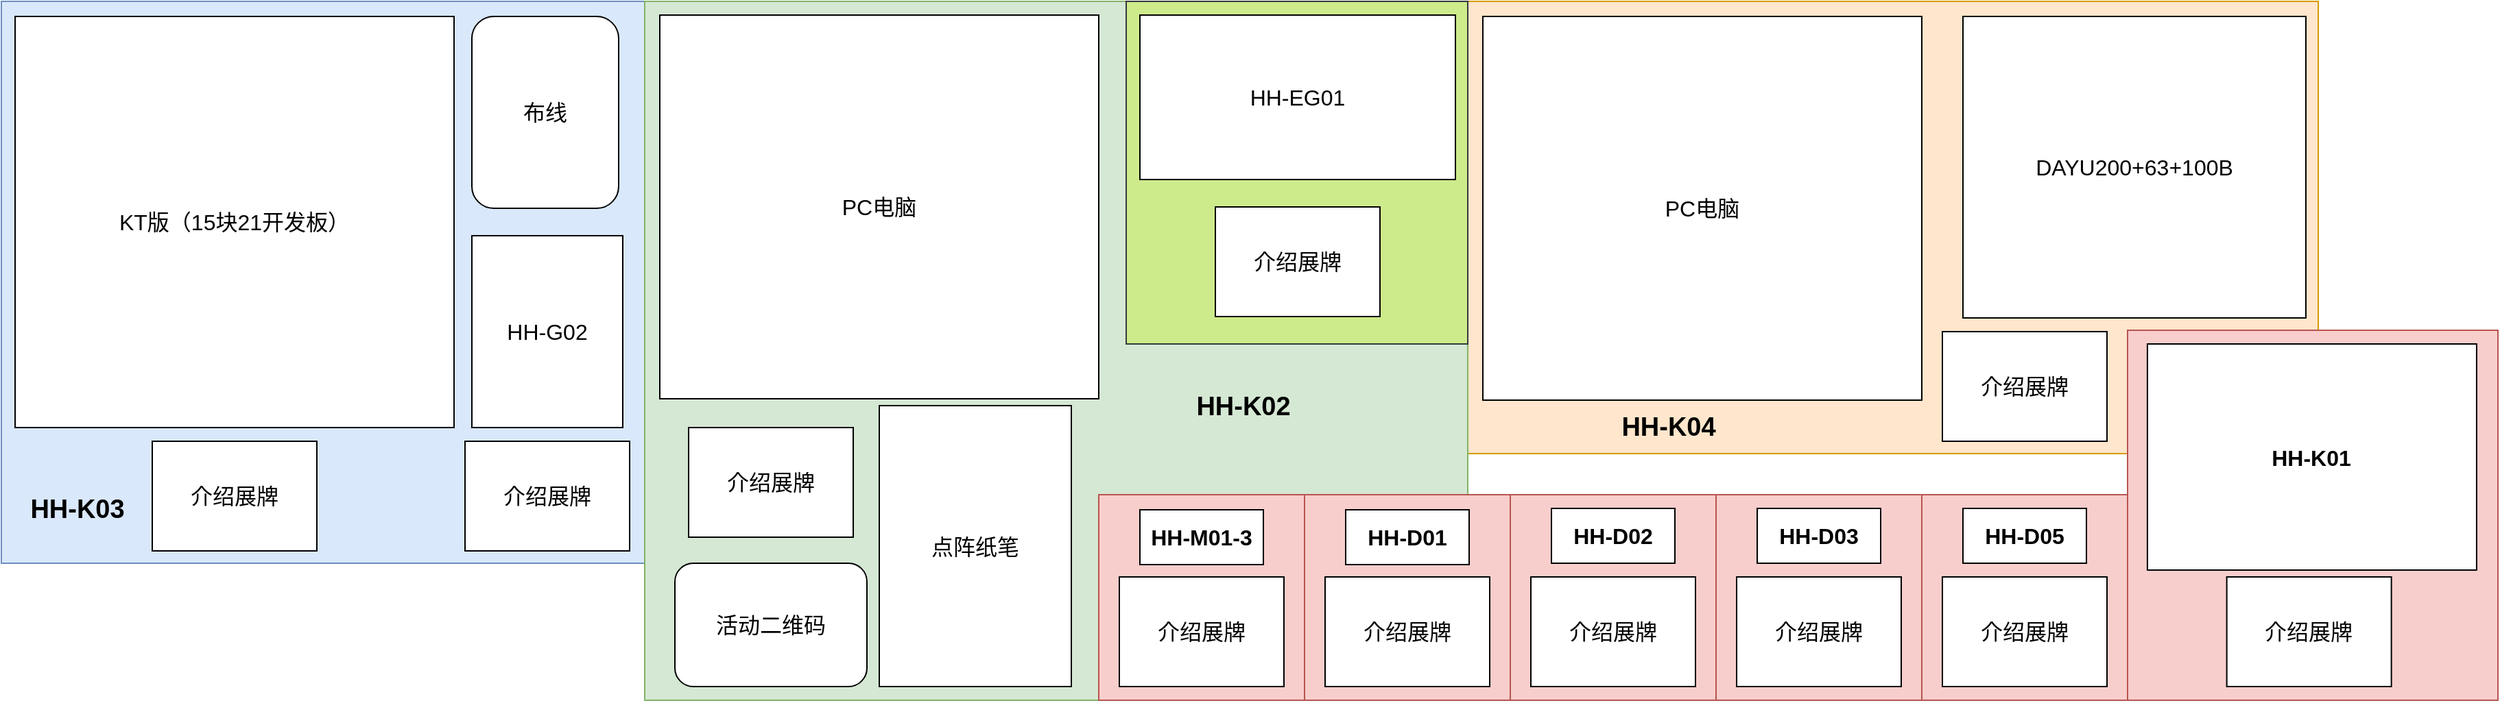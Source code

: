 <mxfile version="24.8.2">
  <diagram name="第 1 页" id="nnJi8OWh8MLcr6O-uTRx">
    <mxGraphModel dx="3160" dy="2347" grid="1" gridSize="10" guides="1" tooltips="1" connect="1" arrows="1" fold="1" page="1" pageScale="1" pageWidth="827" pageHeight="1169" math="0" shadow="0">
      <root>
        <mxCell id="0" />
        <mxCell id="1" parent="0" />
        <mxCell id="zw7JEHPBCJFOiCwySAU9-60" value="" style="rounded=0;whiteSpace=wrap;html=1;fillColor=#dae8fc;strokeColor=#6c8ebf;fontSize=16;" vertex="1" parent="1">
          <mxGeometry x="-580" y="-121" width="470" height="410" as="geometry" />
        </mxCell>
        <mxCell id="zw7JEHPBCJFOiCwySAU9-54" value="" style="rounded=0;whiteSpace=wrap;html=1;fillColor=#ffe6cc;strokeColor=#d79b00;fontSize=16;" vertex="1" parent="1">
          <mxGeometry x="489" y="-121" width="620" height="330" as="geometry" />
        </mxCell>
        <mxCell id="zw7JEHPBCJFOiCwySAU9-25" value="" style="group;fontSize=16;" vertex="1" connectable="0" parent="1">
          <mxGeometry x="670" y="239" width="150" height="150" as="geometry" />
        </mxCell>
        <mxCell id="zw7JEHPBCJFOiCwySAU9-6" value="" style="rounded=0;whiteSpace=wrap;html=1;fontSize=16;fillColor=#f8cecc;strokeColor=#b85450;" vertex="1" parent="zw7JEHPBCJFOiCwySAU9-25">
          <mxGeometry width="150" height="150" as="geometry" />
        </mxCell>
        <mxCell id="zw7JEHPBCJFOiCwySAU9-15" value="&lt;font style=&quot;font-size: 16px;&quot;&gt;&lt;b&gt;HH-D03&lt;/b&gt;&lt;/font&gt;" style="rounded=0;whiteSpace=wrap;html=1;fontSize=16;" vertex="1" parent="zw7JEHPBCJFOiCwySAU9-25">
          <mxGeometry x="30" y="10" width="90" height="40" as="geometry" />
        </mxCell>
        <mxCell id="zw7JEHPBCJFOiCwySAU9-16" value="介绍展牌" style="rounded=0;whiteSpace=wrap;html=1;fontSize=16;" vertex="1" parent="zw7JEHPBCJFOiCwySAU9-25">
          <mxGeometry x="15" y="60" width="120" height="80" as="geometry" />
        </mxCell>
        <mxCell id="zw7JEHPBCJFOiCwySAU9-26" value="" style="group;fontSize=16;fillColor=#f8cecc;strokeColor=#b85450;" vertex="1" connectable="0" parent="1">
          <mxGeometry x="820" y="239" width="150" height="150" as="geometry" />
        </mxCell>
        <mxCell id="zw7JEHPBCJFOiCwySAU9-7" value="" style="rounded=0;whiteSpace=wrap;html=1;fontSize=16;fillColor=#f8cecc;strokeColor=#b85450;" vertex="1" parent="zw7JEHPBCJFOiCwySAU9-26">
          <mxGeometry width="150" height="150" as="geometry" />
        </mxCell>
        <mxCell id="zw7JEHPBCJFOiCwySAU9-17" value="&lt;font style=&quot;font-size: 16px;&quot;&gt;HH-D05&lt;/font&gt;" style="rounded=0;whiteSpace=wrap;html=1;fontSize=16;fontStyle=1" vertex="1" parent="zw7JEHPBCJFOiCwySAU9-26">
          <mxGeometry x="30" y="10" width="90" height="40" as="geometry" />
        </mxCell>
        <mxCell id="zw7JEHPBCJFOiCwySAU9-18" value="介绍展牌" style="rounded=0;whiteSpace=wrap;html=1;fontSize=16;" vertex="1" parent="zw7JEHPBCJFOiCwySAU9-26">
          <mxGeometry x="15" y="60" width="120" height="80" as="geometry" />
        </mxCell>
        <mxCell id="zw7JEHPBCJFOiCwySAU9-38" value="KT版（15块21开发板）" style="rounded=0;whiteSpace=wrap;html=1;fontSize=16;" vertex="1" parent="1">
          <mxGeometry x="-570" y="-110" width="320" height="300" as="geometry" />
        </mxCell>
        <mxCell id="zw7JEHPBCJFOiCwySAU9-39" value="" style="group;fontSize=16;fillColor=#f8cecc;strokeColor=#b85450;" vertex="1" connectable="0" parent="1">
          <mxGeometry x="-111" y="-121" width="600" height="510" as="geometry" />
        </mxCell>
        <mxCell id="zw7JEHPBCJFOiCwySAU9-37" value="" style="rounded=0;whiteSpace=wrap;html=1;fontSize=16;fillColor=#d5e8d4;strokeColor=#82b366;" vertex="1" parent="zw7JEHPBCJFOiCwySAU9-39">
          <mxGeometry width="600" height="510" as="geometry" />
        </mxCell>
        <mxCell id="zw7JEHPBCJFOiCwySAU9-30" value="PC电脑" style="rounded=0;whiteSpace=wrap;html=1;fontSize=16;" vertex="1" parent="zw7JEHPBCJFOiCwySAU9-39">
          <mxGeometry x="11" y="10" width="320" height="280" as="geometry" />
        </mxCell>
        <mxCell id="zw7JEHPBCJFOiCwySAU9-31" value="点阵纸笔" style="rounded=0;whiteSpace=wrap;html=1;fontSize=16;" vertex="1" parent="zw7JEHPBCJFOiCwySAU9-39">
          <mxGeometry x="171" y="295" width="140" height="205" as="geometry" />
        </mxCell>
        <mxCell id="zw7JEHPBCJFOiCwySAU9-32" value="介绍展牌" style="rounded=0;whiteSpace=wrap;html=1;fontSize=16;" vertex="1" parent="zw7JEHPBCJFOiCwySAU9-39">
          <mxGeometry x="32" y="311" width="120" height="80" as="geometry" />
        </mxCell>
        <mxCell id="zw7JEHPBCJFOiCwySAU9-61" value="" style="rounded=0;whiteSpace=wrap;html=1;fillColor=#cdeb8b;strokeColor=#36393d;fontSize=16;" vertex="1" parent="zw7JEHPBCJFOiCwySAU9-39">
          <mxGeometry x="351" width="249" height="250" as="geometry" />
        </mxCell>
        <mxCell id="zw7JEHPBCJFOiCwySAU9-33" value="HH-EG01" style="rounded=0;whiteSpace=wrap;html=1;fontSize=16;" vertex="1" parent="zw7JEHPBCJFOiCwySAU9-39">
          <mxGeometry x="361" y="10" width="230" height="120" as="geometry" />
        </mxCell>
        <mxCell id="zw7JEHPBCJFOiCwySAU9-34" value="介绍展牌" style="rounded=0;whiteSpace=wrap;html=1;fontSize=16;" vertex="1" parent="zw7JEHPBCJFOiCwySAU9-39">
          <mxGeometry x="416" y="150" width="120" height="80" as="geometry" />
        </mxCell>
        <mxCell id="zw7JEHPBCJFOiCwySAU9-23" value="" style="group;fontSize=16;fontStyle=1" vertex="1" connectable="0" parent="zw7JEHPBCJFOiCwySAU9-39">
          <mxGeometry x="331" y="350" width="150" height="150" as="geometry" />
        </mxCell>
        <mxCell id="zw7JEHPBCJFOiCwySAU9-1" value="" style="rounded=0;whiteSpace=wrap;html=1;fontSize=16;fillColor=#f8cecc;strokeColor=#b85450;" vertex="1" parent="zw7JEHPBCJFOiCwySAU9-23">
          <mxGeometry y="10" width="150" height="150" as="geometry" />
        </mxCell>
        <mxCell id="zw7JEHPBCJFOiCwySAU9-9" value="HH-M01-3" style="rounded=0;whiteSpace=wrap;html=1;fontSize=16;fontStyle=1" vertex="1" parent="zw7JEHPBCJFOiCwySAU9-23">
          <mxGeometry x="30" y="21" width="90" height="40" as="geometry" />
        </mxCell>
        <mxCell id="zw7JEHPBCJFOiCwySAU9-10" value="介绍展牌" style="rounded=0;whiteSpace=wrap;html=1;fontSize=16;" vertex="1" parent="zw7JEHPBCJFOiCwySAU9-23">
          <mxGeometry x="15" y="70" width="120" height="80" as="geometry" />
        </mxCell>
        <mxCell id="zw7JEHPBCJFOiCwySAU9-35" value="活动二维码" style="rounded=1;whiteSpace=wrap;html=1;fontSize=16;" vertex="1" parent="zw7JEHPBCJFOiCwySAU9-39">
          <mxGeometry x="22" y="410" width="140" height="90" as="geometry" />
        </mxCell>
        <mxCell id="zw7JEHPBCJFOiCwySAU9-62" value="HH-K02" style="text;html=1;align=center;verticalAlign=middle;resizable=0;points=[];autosize=1;strokeColor=none;fillColor=none;fontSize=19;fontStyle=1" vertex="1" parent="zw7JEHPBCJFOiCwySAU9-39">
          <mxGeometry x="391" y="276" width="90" height="40" as="geometry" />
        </mxCell>
        <mxCell id="zw7JEHPBCJFOiCwySAU9-42" value="" style="group;fontSize=16;fillColor=#f8cecc;strokeColor=#b85450;" vertex="1" connectable="0" parent="1">
          <mxGeometry x="970" y="119" width="270" height="270" as="geometry" />
        </mxCell>
        <mxCell id="zw7JEHPBCJFOiCwySAU9-19" value="" style="rounded=0;whiteSpace=wrap;html=1;fontSize=16;fillColor=#f8cecc;strokeColor=#b85450;" vertex="1" parent="zw7JEHPBCJFOiCwySAU9-42">
          <mxGeometry width="270" height="270" as="geometry" />
        </mxCell>
        <mxCell id="zw7JEHPBCJFOiCwySAU9-28" value="&lt;font style=&quot;font-size: 16px;&quot;&gt;HH-K01&lt;/font&gt;" style="rounded=0;whiteSpace=wrap;html=1;fontSize=16;fontStyle=1" vertex="1" parent="zw7JEHPBCJFOiCwySAU9-42">
          <mxGeometry x="14.464" y="10" width="240" height="165" as="geometry" />
        </mxCell>
        <mxCell id="zw7JEHPBCJFOiCwySAU9-29" value="介绍展牌" style="rounded=0;whiteSpace=wrap;html=1;fontSize=16;" vertex="1" parent="zw7JEHPBCJFOiCwySAU9-42">
          <mxGeometry x="72.321" y="180" width="120" height="80" as="geometry" />
        </mxCell>
        <mxCell id="zw7JEHPBCJFOiCwySAU9-22" value="" style="group;fontSize=16;" vertex="1" connectable="0" parent="1">
          <mxGeometry x="370" y="240" width="150" height="150" as="geometry" />
        </mxCell>
        <mxCell id="zw7JEHPBCJFOiCwySAU9-44" value="" style="group;fontSize=16;" vertex="1" connectable="0" parent="zw7JEHPBCJFOiCwySAU9-22">
          <mxGeometry width="150" height="150" as="geometry" />
        </mxCell>
        <mxCell id="zw7JEHPBCJFOiCwySAU9-3" value="" style="rounded=0;whiteSpace=wrap;html=1;fontSize=16;fillColor=#f8cecc;strokeColor=#b85450;" vertex="1" parent="zw7JEHPBCJFOiCwySAU9-44">
          <mxGeometry y="-1" width="150" height="150" as="geometry" />
        </mxCell>
        <mxCell id="zw7JEHPBCJFOiCwySAU9-11" value="HH-D01" style="rounded=0;whiteSpace=wrap;html=1;fontSize=16;fontStyle=1" vertex="1" parent="zw7JEHPBCJFOiCwySAU9-44">
          <mxGeometry x="30" y="10" width="90" height="40" as="geometry" />
        </mxCell>
        <mxCell id="zw7JEHPBCJFOiCwySAU9-12" value="介绍展牌" style="rounded=0;whiteSpace=wrap;html=1;fontSize=16;" vertex="1" parent="zw7JEHPBCJFOiCwySAU9-44">
          <mxGeometry x="15" y="59" width="120" height="80" as="geometry" />
        </mxCell>
        <mxCell id="zw7JEHPBCJFOiCwySAU9-24" value="" style="group;fontSize=16;fillColor=#f8cecc;strokeColor=#b85450;" vertex="1" connectable="0" parent="1">
          <mxGeometry x="520" y="239" width="150" height="150" as="geometry" />
        </mxCell>
        <mxCell id="zw7JEHPBCJFOiCwySAU9-4" value="" style="rounded=0;whiteSpace=wrap;html=1;fontSize=16;fillColor=#f8cecc;strokeColor=#b85450;" vertex="1" parent="zw7JEHPBCJFOiCwySAU9-24">
          <mxGeometry width="150" height="150" as="geometry" />
        </mxCell>
        <mxCell id="zw7JEHPBCJFOiCwySAU9-13" value="&lt;font style=&quot;font-size: 16px;&quot;&gt;HH-D02&lt;/font&gt;" style="rounded=0;whiteSpace=wrap;html=1;fontSize=16;fontStyle=1" vertex="1" parent="zw7JEHPBCJFOiCwySAU9-24">
          <mxGeometry x="30" y="10" width="90" height="40" as="geometry" />
        </mxCell>
        <mxCell id="zw7JEHPBCJFOiCwySAU9-14" value="介绍展牌" style="rounded=0;whiteSpace=wrap;html=1;fontSize=16;" vertex="1" parent="zw7JEHPBCJFOiCwySAU9-24">
          <mxGeometry x="15" y="60" width="120" height="80" as="geometry" />
        </mxCell>
        <mxCell id="zw7JEHPBCJFOiCwySAU9-51" value="PC电脑" style="rounded=0;whiteSpace=wrap;html=1;fontSize=16;" vertex="1" parent="1">
          <mxGeometry x="500" y="-110" width="320" height="280" as="geometry" />
        </mxCell>
        <mxCell id="zw7JEHPBCJFOiCwySAU9-52" value="DAYU200+63+100B" style="rounded=0;whiteSpace=wrap;html=1;fontSize=16;" vertex="1" parent="1">
          <mxGeometry x="850" y="-110" width="250" height="220" as="geometry" />
        </mxCell>
        <mxCell id="zw7JEHPBCJFOiCwySAU9-53" value="介绍展牌" style="rounded=0;whiteSpace=wrap;html=1;fontSize=16;" vertex="1" parent="1">
          <mxGeometry x="835" y="120" width="120" height="80" as="geometry" />
        </mxCell>
        <mxCell id="zw7JEHPBCJFOiCwySAU9-55" value="介绍展牌" style="rounded=0;whiteSpace=wrap;html=1;fontSize=16;" vertex="1" parent="1">
          <mxGeometry x="-470" y="200" width="120" height="80" as="geometry" />
        </mxCell>
        <mxCell id="zw7JEHPBCJFOiCwySAU9-56" value="HH-G02" style="rounded=0;whiteSpace=wrap;html=1;fontSize=16;" vertex="1" parent="1">
          <mxGeometry x="-237" y="50" width="110" height="140" as="geometry" />
        </mxCell>
        <mxCell id="zw7JEHPBCJFOiCwySAU9-58" value="布线" style="rounded=1;whiteSpace=wrap;html=1;fontSize=16;" vertex="1" parent="1">
          <mxGeometry x="-237" y="-110" width="107" height="140" as="geometry" />
        </mxCell>
        <mxCell id="zw7JEHPBCJFOiCwySAU9-59" value="介绍展牌" style="rounded=0;whiteSpace=wrap;html=1;fontSize=16;" vertex="1" parent="1">
          <mxGeometry x="-242" y="200" width="120" height="80" as="geometry" />
        </mxCell>
        <mxCell id="zw7JEHPBCJFOiCwySAU9-77" value="HH-K04" style="text;html=1;align=center;verticalAlign=middle;resizable=0;points=[];autosize=1;strokeColor=none;fillColor=none;fontSize=19;fontStyle=1" vertex="1" parent="1">
          <mxGeometry x="590" y="170" width="90" height="40" as="geometry" />
        </mxCell>
        <mxCell id="zw7JEHPBCJFOiCwySAU9-78" value="HH-K03" style="text;html=1;align=center;verticalAlign=middle;resizable=0;points=[];autosize=1;strokeColor=none;fillColor=none;fontSize=19;fontStyle=1" vertex="1" parent="1">
          <mxGeometry x="-570" y="230" width="90" height="40" as="geometry" />
        </mxCell>
      </root>
    </mxGraphModel>
  </diagram>
</mxfile>
